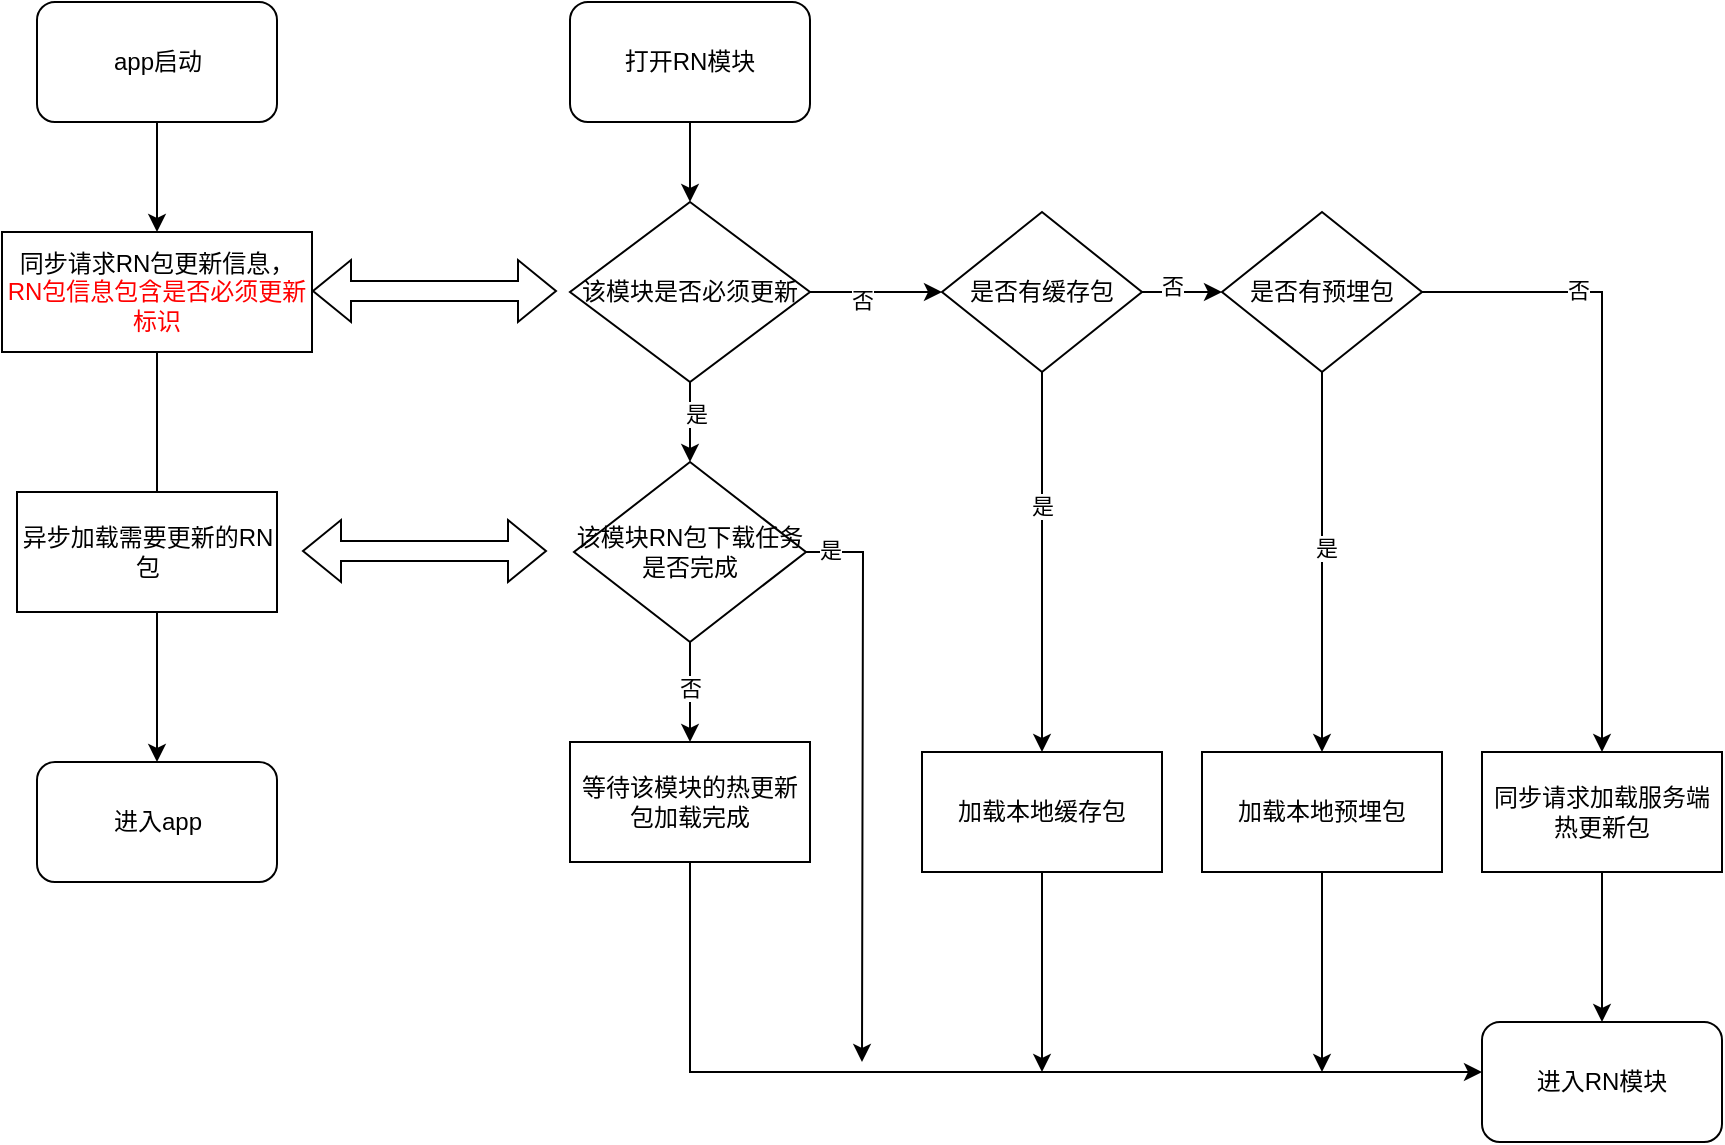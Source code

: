 <mxfile version="22.0.4" type="github">
  <diagram name="第 1 页" id="o_rCr5rxl5FmhGAvN7Pd">
    <mxGraphModel dx="1379" dy="582" grid="1" gridSize="10" guides="1" tooltips="1" connect="1" arrows="1" fold="1" page="1" pageScale="1" pageWidth="827" pageHeight="1169" math="0" shadow="0">
      <root>
        <mxCell id="0" />
        <mxCell id="1" parent="0" />
        <mxCell id="8D8WdLpcfYQ2qGxaccss-1" value="" style="edgeStyle=orthogonalEdgeStyle;rounded=0;orthogonalLoop=1;jettySize=auto;html=1;" parent="1" source="8D8WdLpcfYQ2qGxaccss-2" target="8D8WdLpcfYQ2qGxaccss-4" edge="1">
          <mxGeometry relative="1" as="geometry" />
        </mxCell>
        <mxCell id="8D8WdLpcfYQ2qGxaccss-2" value="app启动" style="rounded=1;whiteSpace=wrap;html=1;" parent="1" vertex="1">
          <mxGeometry x="117.5" y="70" width="120" height="60" as="geometry" />
        </mxCell>
        <mxCell id="8D8WdLpcfYQ2qGxaccss-3" style="edgeStyle=orthogonalEdgeStyle;rounded=0;orthogonalLoop=1;jettySize=auto;html=1;entryX=0.5;entryY=0;entryDx=0;entryDy=0;" parent="1" source="8D8WdLpcfYQ2qGxaccss-4" target="8D8WdLpcfYQ2qGxaccss-6" edge="1">
          <mxGeometry relative="1" as="geometry" />
        </mxCell>
        <mxCell id="8D8WdLpcfYQ2qGxaccss-4" value="同步请求RN包更新信息，&lt;br&gt;&lt;font color=&quot;#ff0000&quot;&gt;RN包信息包含是否必须更新标识&lt;/font&gt;" style="rounded=0;whiteSpace=wrap;html=1;" parent="1" vertex="1">
          <mxGeometry x="100" y="185" width="155" height="60" as="geometry" />
        </mxCell>
        <mxCell id="8D8WdLpcfYQ2qGxaccss-5" value="异步加载需要更新的RN包" style="rounded=0;whiteSpace=wrap;html=1;" parent="1" vertex="1">
          <mxGeometry x="107.5" y="315" width="130" height="60" as="geometry" />
        </mxCell>
        <mxCell id="8D8WdLpcfYQ2qGxaccss-6" value="进入app" style="rounded=1;whiteSpace=wrap;html=1;" parent="1" vertex="1">
          <mxGeometry x="117.5" y="450" width="120" height="60" as="geometry" />
        </mxCell>
        <mxCell id="8D8WdLpcfYQ2qGxaccss-7" value="" style="edgeStyle=orthogonalEdgeStyle;rounded=0;orthogonalLoop=1;jettySize=auto;html=1;" parent="1" source="8D8WdLpcfYQ2qGxaccss-8" target="8D8WdLpcfYQ2qGxaccss-38" edge="1">
          <mxGeometry relative="1" as="geometry" />
        </mxCell>
        <mxCell id="8D8WdLpcfYQ2qGxaccss-8" value="打开RN模块" style="rounded=1;whiteSpace=wrap;html=1;" parent="1" vertex="1">
          <mxGeometry x="384" y="70" width="120" height="60" as="geometry" />
        </mxCell>
        <mxCell id="8D8WdLpcfYQ2qGxaccss-9" style="edgeStyle=orthogonalEdgeStyle;rounded=0;orthogonalLoop=1;jettySize=auto;html=1;entryX=0.5;entryY=0;entryDx=0;entryDy=0;" parent="1" source="8D8WdLpcfYQ2qGxaccss-13" target="8D8WdLpcfYQ2qGxaccss-15" edge="1">
          <mxGeometry relative="1" as="geometry" />
        </mxCell>
        <mxCell id="8D8WdLpcfYQ2qGxaccss-10" value="否" style="edgeLabel;html=1;align=center;verticalAlign=middle;resizable=0;points=[];" parent="8D8WdLpcfYQ2qGxaccss-9" vertex="1" connectable="0">
          <mxGeometry x="-0.109" relative="1" as="geometry">
            <mxPoint as="offset" />
          </mxGeometry>
        </mxCell>
        <mxCell id="8D8WdLpcfYQ2qGxaccss-11" style="edgeStyle=orthogonalEdgeStyle;rounded=0;orthogonalLoop=1;jettySize=auto;html=1;exitX=1;exitY=0.5;exitDx=0;exitDy=0;" parent="1" source="8D8WdLpcfYQ2qGxaccss-13" edge="1">
          <mxGeometry relative="1" as="geometry">
            <mxPoint x="530" y="600" as="targetPoint" />
          </mxGeometry>
        </mxCell>
        <mxCell id="8D8WdLpcfYQ2qGxaccss-12" value="是" style="edgeLabel;html=1;align=center;verticalAlign=middle;resizable=0;points=[];" parent="8D8WdLpcfYQ2qGxaccss-11" vertex="1" connectable="0">
          <mxGeometry x="-0.914" y="1" relative="1" as="geometry">
            <mxPoint as="offset" />
          </mxGeometry>
        </mxCell>
        <mxCell id="8D8WdLpcfYQ2qGxaccss-13" value="该模块RN包下载任务是否完成" style="rhombus;whiteSpace=wrap;html=1;" parent="1" vertex="1">
          <mxGeometry x="386" y="300" width="116" height="90" as="geometry" />
        </mxCell>
        <mxCell id="8D8WdLpcfYQ2qGxaccss-14" style="edgeStyle=orthogonalEdgeStyle;rounded=0;orthogonalLoop=1;jettySize=auto;html=1;" parent="1" source="8D8WdLpcfYQ2qGxaccss-15" target="8D8WdLpcfYQ2qGxaccss-16" edge="1">
          <mxGeometry relative="1" as="geometry">
            <Array as="points">
              <mxPoint x="444" y="605" />
            </Array>
          </mxGeometry>
        </mxCell>
        <mxCell id="8D8WdLpcfYQ2qGxaccss-15" value="等待该模块的热更新包加载完成" style="rounded=0;whiteSpace=wrap;html=1;" parent="1" vertex="1">
          <mxGeometry x="384" y="440" width="120" height="60" as="geometry" />
        </mxCell>
        <mxCell id="8D8WdLpcfYQ2qGxaccss-16" value="进入RN模块" style="rounded=1;whiteSpace=wrap;html=1;" parent="1" vertex="1">
          <mxGeometry x="840" y="580" width="120" height="60" as="geometry" />
        </mxCell>
        <mxCell id="8D8WdLpcfYQ2qGxaccss-17" value="" style="edgeStyle=orthogonalEdgeStyle;rounded=0;orthogonalLoop=1;jettySize=auto;html=1;" parent="1" source="8D8WdLpcfYQ2qGxaccss-21" target="8D8WdLpcfYQ2qGxaccss-26" edge="1">
          <mxGeometry relative="1" as="geometry" />
        </mxCell>
        <mxCell id="8D8WdLpcfYQ2qGxaccss-18" value="否" style="edgeLabel;html=1;align=center;verticalAlign=middle;resizable=0;points=[];" parent="8D8WdLpcfYQ2qGxaccss-17" vertex="1" connectable="0">
          <mxGeometry x="-0.263" y="3" relative="1" as="geometry">
            <mxPoint as="offset" />
          </mxGeometry>
        </mxCell>
        <mxCell id="8D8WdLpcfYQ2qGxaccss-19" value="" style="edgeStyle=orthogonalEdgeStyle;rounded=0;orthogonalLoop=1;jettySize=auto;html=1;" parent="1" source="8D8WdLpcfYQ2qGxaccss-21" target="8D8WdLpcfYQ2qGxaccss-28" edge="1">
          <mxGeometry relative="1" as="geometry" />
        </mxCell>
        <mxCell id="8D8WdLpcfYQ2qGxaccss-20" value="是" style="edgeLabel;html=1;align=center;verticalAlign=middle;resizable=0;points=[];" parent="8D8WdLpcfYQ2qGxaccss-19" vertex="1" connectable="0">
          <mxGeometry x="-0.297" relative="1" as="geometry">
            <mxPoint as="offset" />
          </mxGeometry>
        </mxCell>
        <mxCell id="8D8WdLpcfYQ2qGxaccss-21" value="是否有缓存包" style="rhombus;whiteSpace=wrap;html=1;" parent="1" vertex="1">
          <mxGeometry x="570" y="175" width="100" height="80" as="geometry" />
        </mxCell>
        <mxCell id="8D8WdLpcfYQ2qGxaccss-22" style="edgeStyle=orthogonalEdgeStyle;rounded=0;orthogonalLoop=1;jettySize=auto;html=1;entryX=0.5;entryY=0;entryDx=0;entryDy=0;" parent="1" source="8D8WdLpcfYQ2qGxaccss-26" target="8D8WdLpcfYQ2qGxaccss-32" edge="1">
          <mxGeometry relative="1" as="geometry" />
        </mxCell>
        <mxCell id="8D8WdLpcfYQ2qGxaccss-23" value="否" style="edgeLabel;html=1;align=center;verticalAlign=middle;resizable=0;points=[];" parent="8D8WdLpcfYQ2qGxaccss-22" vertex="1" connectable="0">
          <mxGeometry x="-0.512" y="1" relative="1" as="geometry">
            <mxPoint as="offset" />
          </mxGeometry>
        </mxCell>
        <mxCell id="8D8WdLpcfYQ2qGxaccss-24" value="" style="edgeStyle=orthogonalEdgeStyle;rounded=0;orthogonalLoop=1;jettySize=auto;html=1;" parent="1" source="8D8WdLpcfYQ2qGxaccss-26" target="8D8WdLpcfYQ2qGxaccss-30" edge="1">
          <mxGeometry relative="1" as="geometry" />
        </mxCell>
        <mxCell id="8D8WdLpcfYQ2qGxaccss-25" value="是" style="edgeLabel;html=1;align=center;verticalAlign=middle;resizable=0;points=[];" parent="8D8WdLpcfYQ2qGxaccss-24" vertex="1" connectable="0">
          <mxGeometry x="-0.075" y="2" relative="1" as="geometry">
            <mxPoint as="offset" />
          </mxGeometry>
        </mxCell>
        <mxCell id="8D8WdLpcfYQ2qGxaccss-26" value="是否有预埋包" style="rhombus;whiteSpace=wrap;html=1;" parent="1" vertex="1">
          <mxGeometry x="710" y="175" width="100" height="80" as="geometry" />
        </mxCell>
        <mxCell id="8D8WdLpcfYQ2qGxaccss-27" style="edgeStyle=orthogonalEdgeStyle;rounded=0;orthogonalLoop=1;jettySize=auto;html=1;" parent="1" source="8D8WdLpcfYQ2qGxaccss-28" edge="1">
          <mxGeometry relative="1" as="geometry">
            <mxPoint x="620" y="605" as="targetPoint" />
          </mxGeometry>
        </mxCell>
        <mxCell id="8D8WdLpcfYQ2qGxaccss-28" value="加载本地缓存包" style="rounded=0;whiteSpace=wrap;html=1;" parent="1" vertex="1">
          <mxGeometry x="560" y="445" width="120" height="60" as="geometry" />
        </mxCell>
        <mxCell id="8D8WdLpcfYQ2qGxaccss-29" style="edgeStyle=orthogonalEdgeStyle;rounded=0;orthogonalLoop=1;jettySize=auto;html=1;" parent="1" source="8D8WdLpcfYQ2qGxaccss-30" edge="1">
          <mxGeometry relative="1" as="geometry">
            <mxPoint x="760" y="605" as="targetPoint" />
          </mxGeometry>
        </mxCell>
        <mxCell id="8D8WdLpcfYQ2qGxaccss-30" value="加载本地预埋包" style="rounded=0;whiteSpace=wrap;html=1;" parent="1" vertex="1">
          <mxGeometry x="700" y="445" width="120" height="60" as="geometry" />
        </mxCell>
        <mxCell id="8D8WdLpcfYQ2qGxaccss-31" value="" style="edgeStyle=orthogonalEdgeStyle;rounded=0;orthogonalLoop=1;jettySize=auto;html=1;" parent="1" source="8D8WdLpcfYQ2qGxaccss-32" target="8D8WdLpcfYQ2qGxaccss-16" edge="1">
          <mxGeometry relative="1" as="geometry" />
        </mxCell>
        <mxCell id="8D8WdLpcfYQ2qGxaccss-32" value="同步请求加载服务端热更新包" style="rounded=0;whiteSpace=wrap;html=1;" parent="1" vertex="1">
          <mxGeometry x="840" y="445" width="120" height="60" as="geometry" />
        </mxCell>
        <mxCell id="8D8WdLpcfYQ2qGxaccss-33" value="" style="shape=flexArrow;endArrow=classic;startArrow=classic;html=1;rounded=0;" parent="1" edge="1">
          <mxGeometry width="100" height="100" relative="1" as="geometry">
            <mxPoint x="250" y="344.5" as="sourcePoint" />
            <mxPoint x="372.5" y="344.5" as="targetPoint" />
          </mxGeometry>
        </mxCell>
        <mxCell id="8D8WdLpcfYQ2qGxaccss-34" value="" style="edgeStyle=orthogonalEdgeStyle;rounded=0;orthogonalLoop=1;jettySize=auto;html=1;" parent="1" source="8D8WdLpcfYQ2qGxaccss-38" target="8D8WdLpcfYQ2qGxaccss-13" edge="1">
          <mxGeometry relative="1" as="geometry" />
        </mxCell>
        <mxCell id="8D8WdLpcfYQ2qGxaccss-35" value="是" style="edgeLabel;html=1;align=center;verticalAlign=middle;resizable=0;points=[];" parent="8D8WdLpcfYQ2qGxaccss-34" vertex="1" connectable="0">
          <mxGeometry x="-0.218" y="3" relative="1" as="geometry">
            <mxPoint as="offset" />
          </mxGeometry>
        </mxCell>
        <mxCell id="8D8WdLpcfYQ2qGxaccss-36" value="" style="edgeStyle=orthogonalEdgeStyle;rounded=0;orthogonalLoop=1;jettySize=auto;html=1;" parent="1" source="8D8WdLpcfYQ2qGxaccss-38" target="8D8WdLpcfYQ2qGxaccss-21" edge="1">
          <mxGeometry relative="1" as="geometry" />
        </mxCell>
        <mxCell id="8D8WdLpcfYQ2qGxaccss-37" value="否" style="edgeLabel;html=1;align=center;verticalAlign=middle;resizable=0;points=[];" parent="8D8WdLpcfYQ2qGxaccss-36" vertex="1" connectable="0">
          <mxGeometry x="-0.209" y="-4" relative="1" as="geometry">
            <mxPoint as="offset" />
          </mxGeometry>
        </mxCell>
        <mxCell id="8D8WdLpcfYQ2qGxaccss-38" value="该模块是否必须更新&lt;br&gt;" style="rhombus;whiteSpace=wrap;html=1;" parent="1" vertex="1">
          <mxGeometry x="384" y="170" width="120" height="90" as="geometry" />
        </mxCell>
        <mxCell id="8D8WdLpcfYQ2qGxaccss-39" value="" style="shape=flexArrow;endArrow=classic;startArrow=classic;html=1;rounded=0;" parent="1" edge="1">
          <mxGeometry width="100" height="100" relative="1" as="geometry">
            <mxPoint x="255" y="214.5" as="sourcePoint" />
            <mxPoint x="377.5" y="214.5" as="targetPoint" />
          </mxGeometry>
        </mxCell>
      </root>
    </mxGraphModel>
  </diagram>
</mxfile>
